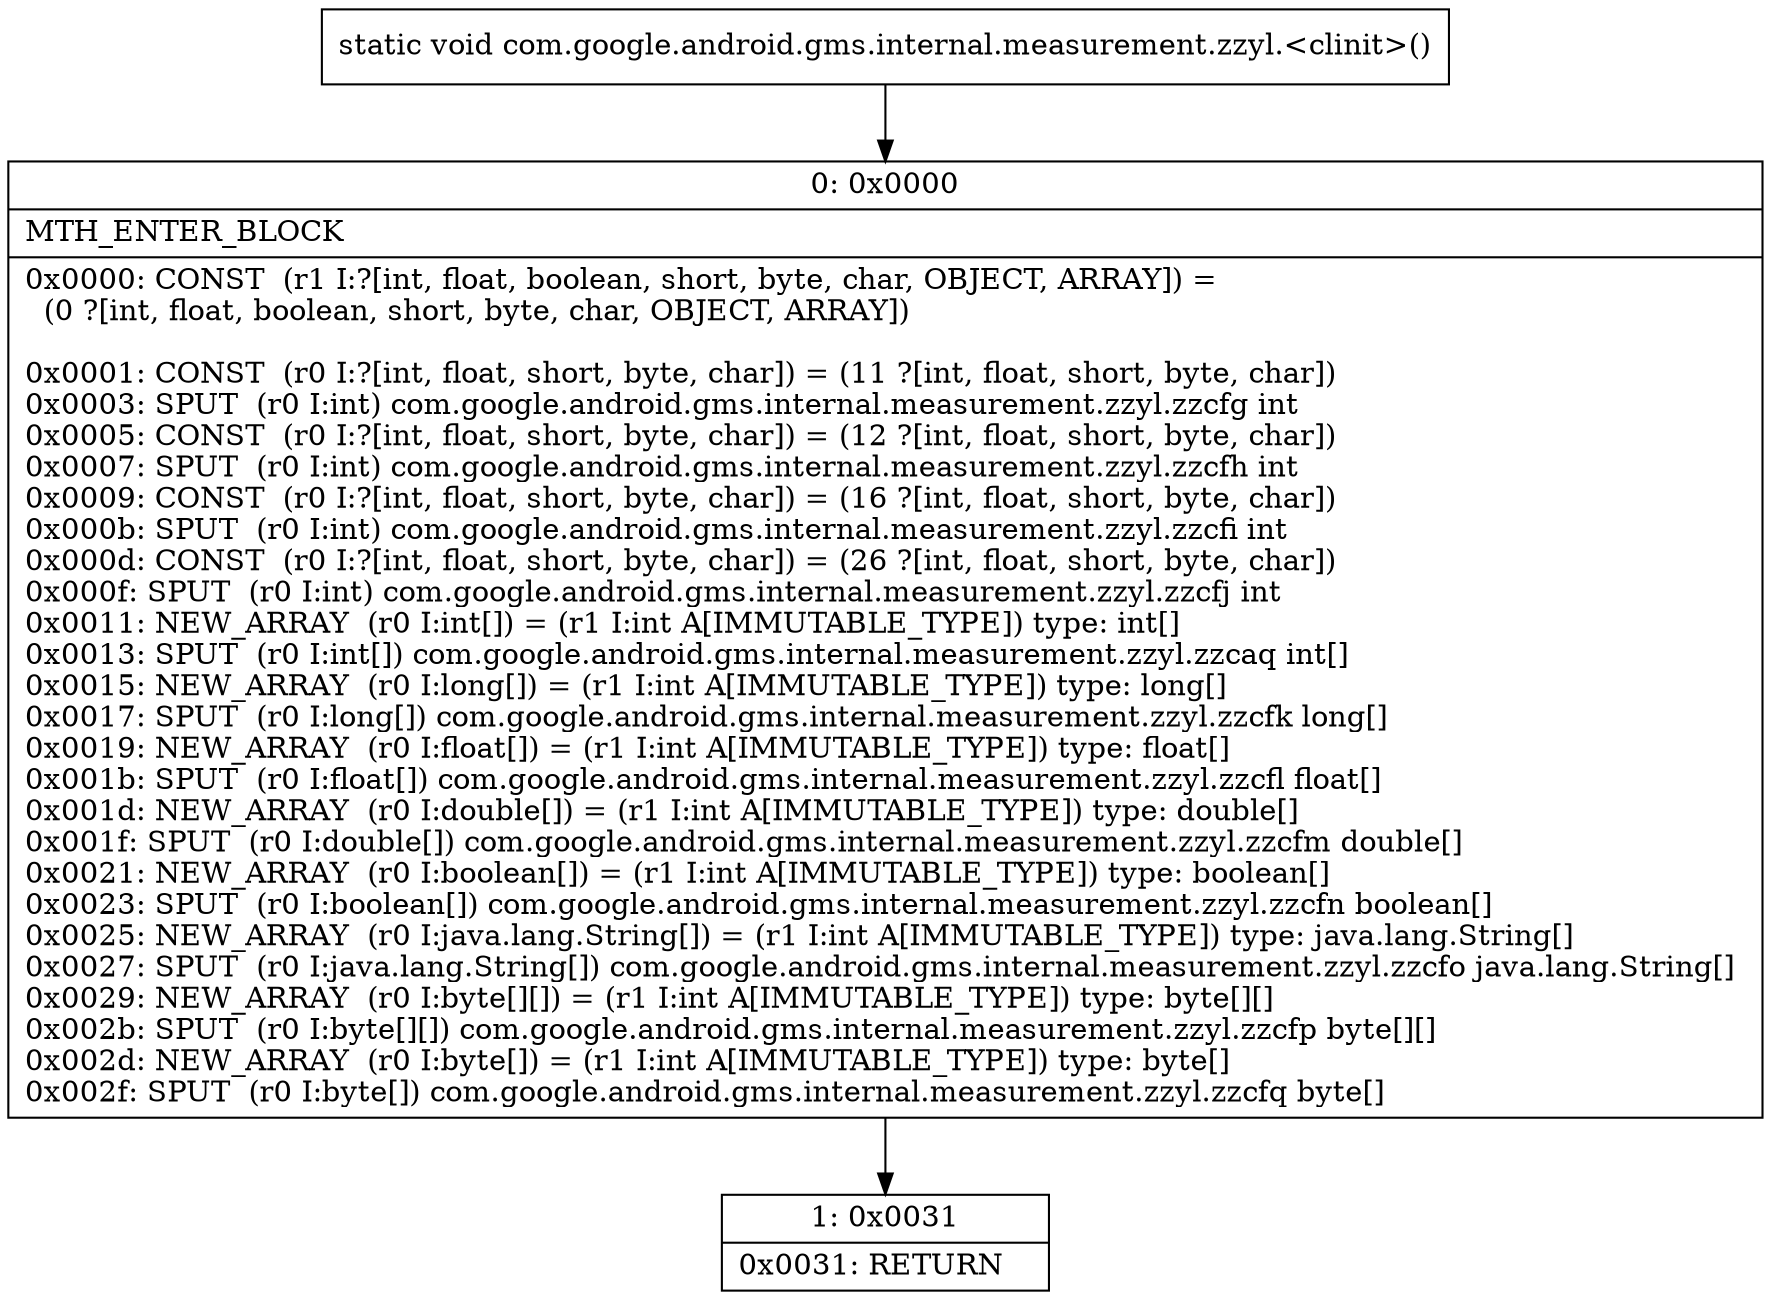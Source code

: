 digraph "CFG forcom.google.android.gms.internal.measurement.zzyl.\<clinit\>()V" {
Node_0 [shape=record,label="{0\:\ 0x0000|MTH_ENTER_BLOCK\l|0x0000: CONST  (r1 I:?[int, float, boolean, short, byte, char, OBJECT, ARRAY]) = \l  (0 ?[int, float, boolean, short, byte, char, OBJECT, ARRAY])\l \l0x0001: CONST  (r0 I:?[int, float, short, byte, char]) = (11 ?[int, float, short, byte, char]) \l0x0003: SPUT  (r0 I:int) com.google.android.gms.internal.measurement.zzyl.zzcfg int \l0x0005: CONST  (r0 I:?[int, float, short, byte, char]) = (12 ?[int, float, short, byte, char]) \l0x0007: SPUT  (r0 I:int) com.google.android.gms.internal.measurement.zzyl.zzcfh int \l0x0009: CONST  (r0 I:?[int, float, short, byte, char]) = (16 ?[int, float, short, byte, char]) \l0x000b: SPUT  (r0 I:int) com.google.android.gms.internal.measurement.zzyl.zzcfi int \l0x000d: CONST  (r0 I:?[int, float, short, byte, char]) = (26 ?[int, float, short, byte, char]) \l0x000f: SPUT  (r0 I:int) com.google.android.gms.internal.measurement.zzyl.zzcfj int \l0x0011: NEW_ARRAY  (r0 I:int[]) = (r1 I:int A[IMMUTABLE_TYPE]) type: int[] \l0x0013: SPUT  (r0 I:int[]) com.google.android.gms.internal.measurement.zzyl.zzcaq int[] \l0x0015: NEW_ARRAY  (r0 I:long[]) = (r1 I:int A[IMMUTABLE_TYPE]) type: long[] \l0x0017: SPUT  (r0 I:long[]) com.google.android.gms.internal.measurement.zzyl.zzcfk long[] \l0x0019: NEW_ARRAY  (r0 I:float[]) = (r1 I:int A[IMMUTABLE_TYPE]) type: float[] \l0x001b: SPUT  (r0 I:float[]) com.google.android.gms.internal.measurement.zzyl.zzcfl float[] \l0x001d: NEW_ARRAY  (r0 I:double[]) = (r1 I:int A[IMMUTABLE_TYPE]) type: double[] \l0x001f: SPUT  (r0 I:double[]) com.google.android.gms.internal.measurement.zzyl.zzcfm double[] \l0x0021: NEW_ARRAY  (r0 I:boolean[]) = (r1 I:int A[IMMUTABLE_TYPE]) type: boolean[] \l0x0023: SPUT  (r0 I:boolean[]) com.google.android.gms.internal.measurement.zzyl.zzcfn boolean[] \l0x0025: NEW_ARRAY  (r0 I:java.lang.String[]) = (r1 I:int A[IMMUTABLE_TYPE]) type: java.lang.String[] \l0x0027: SPUT  (r0 I:java.lang.String[]) com.google.android.gms.internal.measurement.zzyl.zzcfo java.lang.String[] \l0x0029: NEW_ARRAY  (r0 I:byte[][]) = (r1 I:int A[IMMUTABLE_TYPE]) type: byte[][] \l0x002b: SPUT  (r0 I:byte[][]) com.google.android.gms.internal.measurement.zzyl.zzcfp byte[][] \l0x002d: NEW_ARRAY  (r0 I:byte[]) = (r1 I:int A[IMMUTABLE_TYPE]) type: byte[] \l0x002f: SPUT  (r0 I:byte[]) com.google.android.gms.internal.measurement.zzyl.zzcfq byte[] \l}"];
Node_1 [shape=record,label="{1\:\ 0x0031|0x0031: RETURN   \l}"];
MethodNode[shape=record,label="{static void com.google.android.gms.internal.measurement.zzyl.\<clinit\>() }"];
MethodNode -> Node_0;
Node_0 -> Node_1;
}

